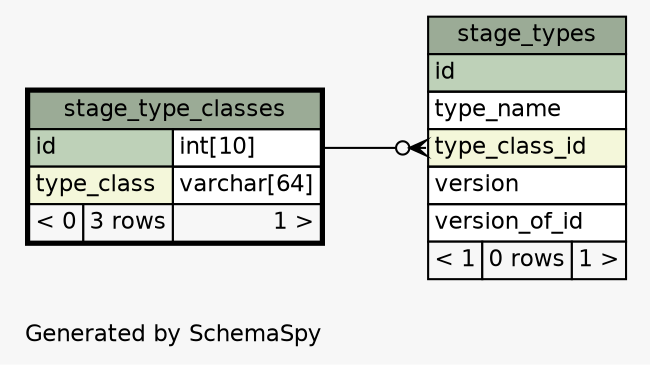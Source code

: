 // dot 2.38.0 on Linux 4.4.0-42-generic
// SchemaSpy rev 590
digraph "oneDegreeRelationshipsDiagram" {
  graph [
    rankdir="RL"
    bgcolor="#f7f7f7"
    label="\nGenerated by SchemaSpy"
    labeljust="l"
    nodesep="0.18"
    ranksep="0.46"
    fontname="Helvetica"
    fontsize="11"
  ];
  node [
    fontname="Helvetica"
    fontsize="11"
    shape="plaintext"
  ];
  edge [
    arrowsize="0.8"
  ];
  "stage_types":"type_class_id":w -> "stage_type_classes":"id.type":e [arrowhead=none dir=back arrowtail=crowodot];
  "stage_type_classes" [
    label=<
    <TABLE BORDER="2" CELLBORDER="1" CELLSPACING="0" BGCOLOR="#ffffff">
      <TR><TD COLSPAN="3" BGCOLOR="#9bab96" ALIGN="CENTER">stage_type_classes</TD></TR>
      <TR><TD PORT="id" COLSPAN="2" BGCOLOR="#bed1b8" ALIGN="LEFT">id</TD><TD PORT="id.type" ALIGN="LEFT">int[10]</TD></TR>
      <TR><TD PORT="type_class" COLSPAN="2" BGCOLOR="#f4f7da" ALIGN="LEFT">type_class</TD><TD PORT="type_class.type" ALIGN="LEFT">varchar[64]</TD></TR>
      <TR><TD ALIGN="LEFT" BGCOLOR="#f7f7f7">&lt; 0</TD><TD ALIGN="RIGHT" BGCOLOR="#f7f7f7">3 rows</TD><TD ALIGN="RIGHT" BGCOLOR="#f7f7f7">1 &gt;</TD></TR>
    </TABLE>>
    URL="stage_type_classes.html"
    tooltip="stage_type_classes"
  ];
  "stage_types" [
    label=<
    <TABLE BORDER="0" CELLBORDER="1" CELLSPACING="0" BGCOLOR="#ffffff">
      <TR><TD COLSPAN="3" BGCOLOR="#9bab96" ALIGN="CENTER">stage_types</TD></TR>
      <TR><TD PORT="id" COLSPAN="3" BGCOLOR="#bed1b8" ALIGN="LEFT">id</TD></TR>
      <TR><TD PORT="type_name" COLSPAN="3" ALIGN="LEFT">type_name</TD></TR>
      <TR><TD PORT="type_class_id" COLSPAN="3" BGCOLOR="#f4f7da" ALIGN="LEFT">type_class_id</TD></TR>
      <TR><TD PORT="version" COLSPAN="3" ALIGN="LEFT">version</TD></TR>
      <TR><TD PORT="version_of_id" COLSPAN="3" ALIGN="LEFT">version_of_id</TD></TR>
      <TR><TD ALIGN="LEFT" BGCOLOR="#f7f7f7">&lt; 1</TD><TD ALIGN="RIGHT" BGCOLOR="#f7f7f7">0 rows</TD><TD ALIGN="RIGHT" BGCOLOR="#f7f7f7">1 &gt;</TD></TR>
    </TABLE>>
    URL="stage_types.html"
    tooltip="stage_types"
  ];
}
